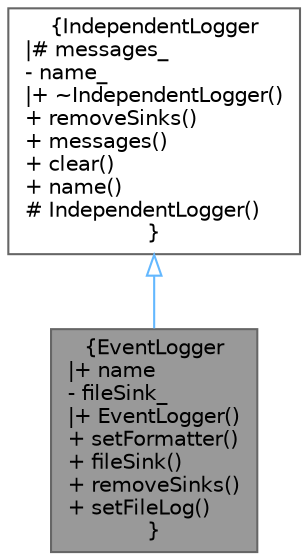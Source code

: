digraph "EventLogger"
{
 // INTERACTIVE_SVG=YES
 // LATEX_PDF_SIZE
  bgcolor="transparent";
  edge [fontname=Helvetica,fontsize=10,labelfontname=Helvetica,labelfontsize=10];
  node [fontname=Helvetica,fontsize=10,shape=box,height=0.2,width=0.4];
  Node1 [label="{EventLogger\n|+ name\l- fileSink_\l|+ EventLogger()\l+ setFormatter()\l+ fileSink()\l+ removeSinks()\l+ setFileLog()\l}",height=0.2,width=0.4,color="gray40", fillcolor="grey60", style="filled", fontcolor="black",tooltip="EventLogger."];
  Node2 -> Node1 [dir="back",color="steelblue1",style="solid",arrowtail="onormal"];
  Node2 [label="{IndependentLogger\n|# messages_\l- name_\l|+ ~IndependentLogger()\l+ removeSinks()\l+ messages()\l+ clear()\l+ name()\l# IndependentLogger()\l}",height=0.2,width=0.4,color="gray40", fillcolor="white", style="filled",URL="$classore_1_1data_1_1_independent_logger.html",tooltip="Base Log handler class that utilises Boost logging to create log sinks."];
}
